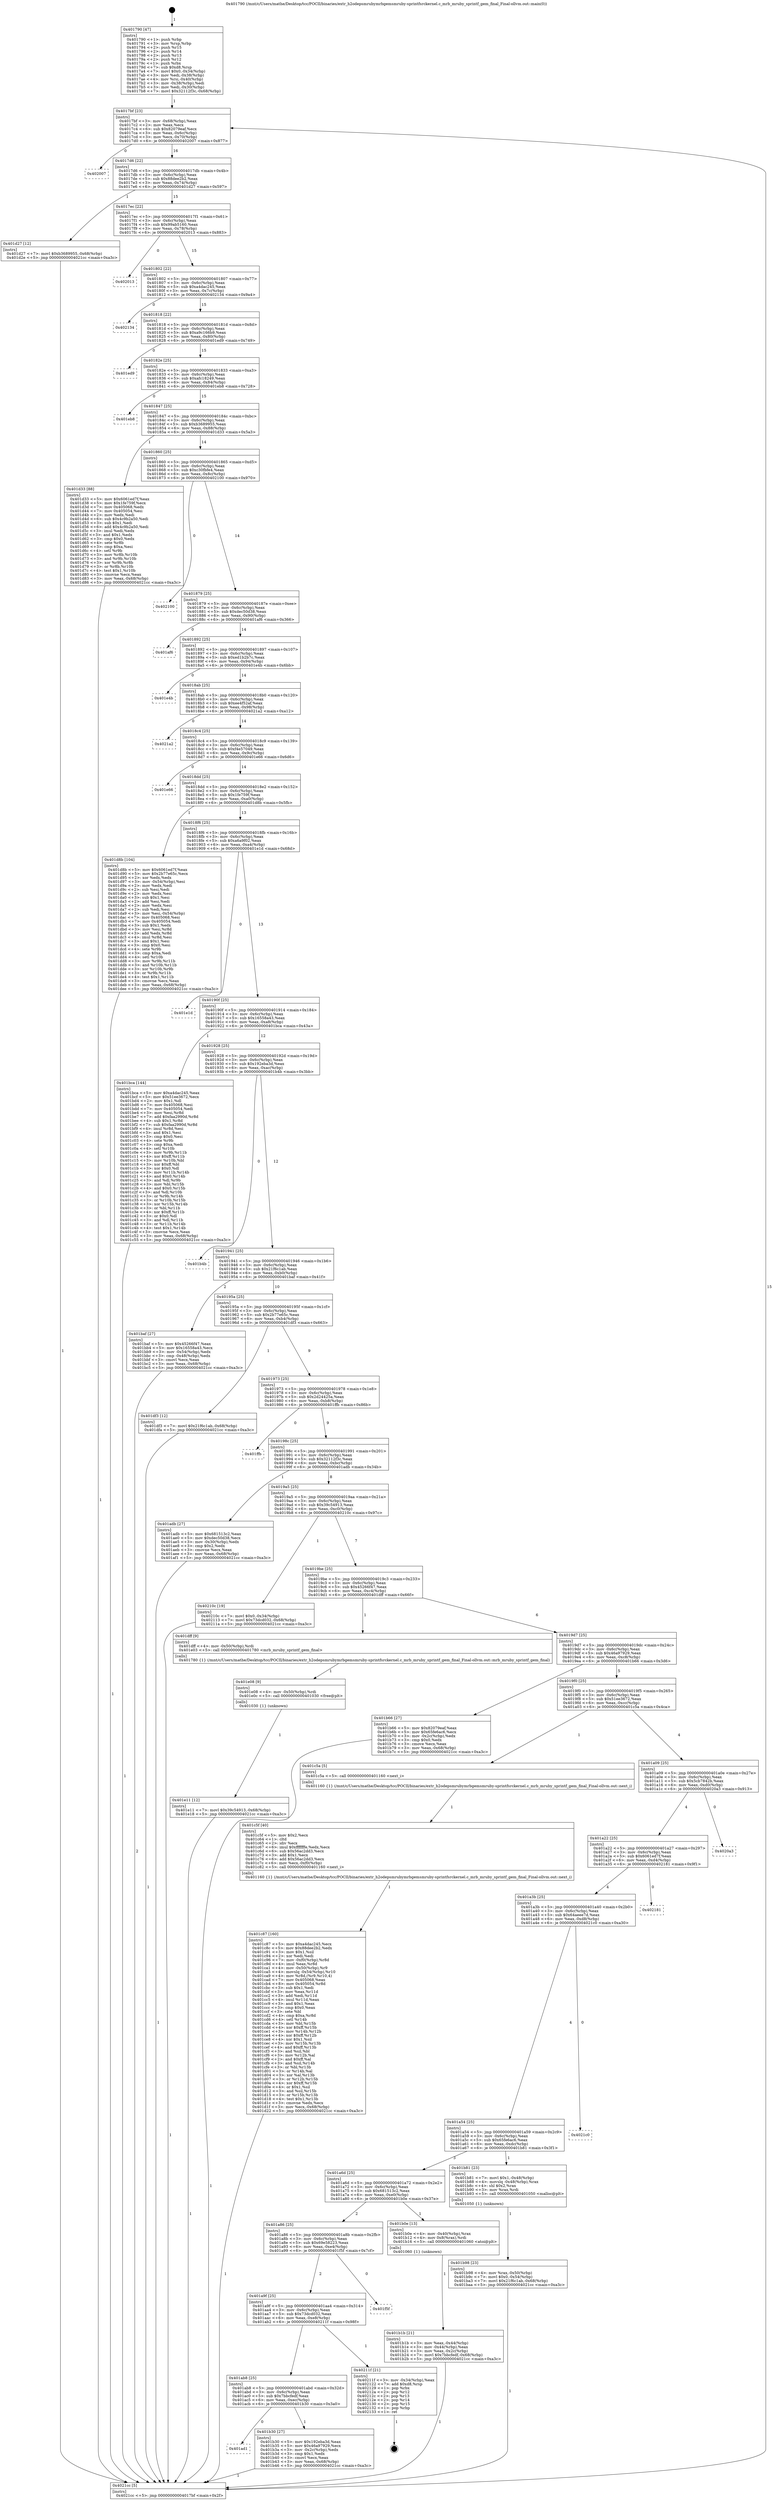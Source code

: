 digraph "0x401790" {
  label = "0x401790 (/mnt/c/Users/mathe/Desktop/tcc/POCII/binaries/extr_h2odepsmrubymrbgemsmruby-sprintfsrckernel.c_mrb_mruby_sprintf_gem_final_Final-ollvm.out::main(0))"
  labelloc = "t"
  node[shape=record]

  Entry [label="",width=0.3,height=0.3,shape=circle,fillcolor=black,style=filled]
  "0x4017bf" [label="{
     0x4017bf [23]\l
     | [instrs]\l
     &nbsp;&nbsp;0x4017bf \<+3\>: mov -0x68(%rbp),%eax\l
     &nbsp;&nbsp;0x4017c2 \<+2\>: mov %eax,%ecx\l
     &nbsp;&nbsp;0x4017c4 \<+6\>: sub $0x82079eaf,%ecx\l
     &nbsp;&nbsp;0x4017ca \<+3\>: mov %eax,-0x6c(%rbp)\l
     &nbsp;&nbsp;0x4017cd \<+3\>: mov %ecx,-0x70(%rbp)\l
     &nbsp;&nbsp;0x4017d0 \<+6\>: je 0000000000402007 \<main+0x877\>\l
  }"]
  "0x402007" [label="{
     0x402007\l
  }", style=dashed]
  "0x4017d6" [label="{
     0x4017d6 [22]\l
     | [instrs]\l
     &nbsp;&nbsp;0x4017d6 \<+5\>: jmp 00000000004017db \<main+0x4b\>\l
     &nbsp;&nbsp;0x4017db \<+3\>: mov -0x6c(%rbp),%eax\l
     &nbsp;&nbsp;0x4017de \<+5\>: sub $0x88dee2b2,%eax\l
     &nbsp;&nbsp;0x4017e3 \<+3\>: mov %eax,-0x74(%rbp)\l
     &nbsp;&nbsp;0x4017e6 \<+6\>: je 0000000000401d27 \<main+0x597\>\l
  }"]
  Exit [label="",width=0.3,height=0.3,shape=circle,fillcolor=black,style=filled,peripheries=2]
  "0x401d27" [label="{
     0x401d27 [12]\l
     | [instrs]\l
     &nbsp;&nbsp;0x401d27 \<+7\>: movl $0xb3689955,-0x68(%rbp)\l
     &nbsp;&nbsp;0x401d2e \<+5\>: jmp 00000000004021cc \<main+0xa3c\>\l
  }"]
  "0x4017ec" [label="{
     0x4017ec [22]\l
     | [instrs]\l
     &nbsp;&nbsp;0x4017ec \<+5\>: jmp 00000000004017f1 \<main+0x61\>\l
     &nbsp;&nbsp;0x4017f1 \<+3\>: mov -0x6c(%rbp),%eax\l
     &nbsp;&nbsp;0x4017f4 \<+5\>: sub $0x99ab5160,%eax\l
     &nbsp;&nbsp;0x4017f9 \<+3\>: mov %eax,-0x78(%rbp)\l
     &nbsp;&nbsp;0x4017fc \<+6\>: je 0000000000402013 \<main+0x883\>\l
  }"]
  "0x401e11" [label="{
     0x401e11 [12]\l
     | [instrs]\l
     &nbsp;&nbsp;0x401e11 \<+7\>: movl $0x39c54913,-0x68(%rbp)\l
     &nbsp;&nbsp;0x401e18 \<+5\>: jmp 00000000004021cc \<main+0xa3c\>\l
  }"]
  "0x402013" [label="{
     0x402013\l
  }", style=dashed]
  "0x401802" [label="{
     0x401802 [22]\l
     | [instrs]\l
     &nbsp;&nbsp;0x401802 \<+5\>: jmp 0000000000401807 \<main+0x77\>\l
     &nbsp;&nbsp;0x401807 \<+3\>: mov -0x6c(%rbp),%eax\l
     &nbsp;&nbsp;0x40180a \<+5\>: sub $0xa4dac245,%eax\l
     &nbsp;&nbsp;0x40180f \<+3\>: mov %eax,-0x7c(%rbp)\l
     &nbsp;&nbsp;0x401812 \<+6\>: je 0000000000402134 \<main+0x9a4\>\l
  }"]
  "0x401e08" [label="{
     0x401e08 [9]\l
     | [instrs]\l
     &nbsp;&nbsp;0x401e08 \<+4\>: mov -0x50(%rbp),%rdi\l
     &nbsp;&nbsp;0x401e0c \<+5\>: call 0000000000401030 \<free@plt\>\l
     | [calls]\l
     &nbsp;&nbsp;0x401030 \{1\} (unknown)\l
  }"]
  "0x402134" [label="{
     0x402134\l
  }", style=dashed]
  "0x401818" [label="{
     0x401818 [22]\l
     | [instrs]\l
     &nbsp;&nbsp;0x401818 \<+5\>: jmp 000000000040181d \<main+0x8d\>\l
     &nbsp;&nbsp;0x40181d \<+3\>: mov -0x6c(%rbp),%eax\l
     &nbsp;&nbsp;0x401820 \<+5\>: sub $0xa9c166b9,%eax\l
     &nbsp;&nbsp;0x401825 \<+3\>: mov %eax,-0x80(%rbp)\l
     &nbsp;&nbsp;0x401828 \<+6\>: je 0000000000401ed9 \<main+0x749\>\l
  }"]
  "0x401c87" [label="{
     0x401c87 [160]\l
     | [instrs]\l
     &nbsp;&nbsp;0x401c87 \<+5\>: mov $0xa4dac245,%ecx\l
     &nbsp;&nbsp;0x401c8c \<+5\>: mov $0x88dee2b2,%edx\l
     &nbsp;&nbsp;0x401c91 \<+3\>: mov $0x1,%sil\l
     &nbsp;&nbsp;0x401c94 \<+2\>: xor %edi,%edi\l
     &nbsp;&nbsp;0x401c96 \<+7\>: mov -0xf0(%rbp),%r8d\l
     &nbsp;&nbsp;0x401c9d \<+4\>: imul %eax,%r8d\l
     &nbsp;&nbsp;0x401ca1 \<+4\>: mov -0x50(%rbp),%r9\l
     &nbsp;&nbsp;0x401ca5 \<+4\>: movslq -0x54(%rbp),%r10\l
     &nbsp;&nbsp;0x401ca9 \<+4\>: mov %r8d,(%r9,%r10,4)\l
     &nbsp;&nbsp;0x401cad \<+7\>: mov 0x405068,%eax\l
     &nbsp;&nbsp;0x401cb4 \<+8\>: mov 0x405054,%r8d\l
     &nbsp;&nbsp;0x401cbc \<+3\>: sub $0x1,%edi\l
     &nbsp;&nbsp;0x401cbf \<+3\>: mov %eax,%r11d\l
     &nbsp;&nbsp;0x401cc2 \<+3\>: add %edi,%r11d\l
     &nbsp;&nbsp;0x401cc5 \<+4\>: imul %r11d,%eax\l
     &nbsp;&nbsp;0x401cc9 \<+3\>: and $0x1,%eax\l
     &nbsp;&nbsp;0x401ccc \<+3\>: cmp $0x0,%eax\l
     &nbsp;&nbsp;0x401ccf \<+3\>: sete %bl\l
     &nbsp;&nbsp;0x401cd2 \<+4\>: cmp $0xa,%r8d\l
     &nbsp;&nbsp;0x401cd6 \<+4\>: setl %r14b\l
     &nbsp;&nbsp;0x401cda \<+3\>: mov %bl,%r15b\l
     &nbsp;&nbsp;0x401cdd \<+4\>: xor $0xff,%r15b\l
     &nbsp;&nbsp;0x401ce1 \<+3\>: mov %r14b,%r12b\l
     &nbsp;&nbsp;0x401ce4 \<+4\>: xor $0xff,%r12b\l
     &nbsp;&nbsp;0x401ce8 \<+4\>: xor $0x1,%sil\l
     &nbsp;&nbsp;0x401cec \<+3\>: mov %r15b,%r13b\l
     &nbsp;&nbsp;0x401cef \<+4\>: and $0xff,%r13b\l
     &nbsp;&nbsp;0x401cf3 \<+3\>: and %sil,%bl\l
     &nbsp;&nbsp;0x401cf6 \<+3\>: mov %r12b,%al\l
     &nbsp;&nbsp;0x401cf9 \<+2\>: and $0xff,%al\l
     &nbsp;&nbsp;0x401cfb \<+3\>: and %sil,%r14b\l
     &nbsp;&nbsp;0x401cfe \<+3\>: or %bl,%r13b\l
     &nbsp;&nbsp;0x401d01 \<+3\>: or %r14b,%al\l
     &nbsp;&nbsp;0x401d04 \<+3\>: xor %al,%r13b\l
     &nbsp;&nbsp;0x401d07 \<+3\>: or %r12b,%r15b\l
     &nbsp;&nbsp;0x401d0a \<+4\>: xor $0xff,%r15b\l
     &nbsp;&nbsp;0x401d0e \<+4\>: or $0x1,%sil\l
     &nbsp;&nbsp;0x401d12 \<+3\>: and %sil,%r15b\l
     &nbsp;&nbsp;0x401d15 \<+3\>: or %r15b,%r13b\l
     &nbsp;&nbsp;0x401d18 \<+4\>: test $0x1,%r13b\l
     &nbsp;&nbsp;0x401d1c \<+3\>: cmovne %edx,%ecx\l
     &nbsp;&nbsp;0x401d1f \<+3\>: mov %ecx,-0x68(%rbp)\l
     &nbsp;&nbsp;0x401d22 \<+5\>: jmp 00000000004021cc \<main+0xa3c\>\l
  }"]
  "0x401ed9" [label="{
     0x401ed9\l
  }", style=dashed]
  "0x40182e" [label="{
     0x40182e [25]\l
     | [instrs]\l
     &nbsp;&nbsp;0x40182e \<+5\>: jmp 0000000000401833 \<main+0xa3\>\l
     &nbsp;&nbsp;0x401833 \<+3\>: mov -0x6c(%rbp),%eax\l
     &nbsp;&nbsp;0x401836 \<+5\>: sub $0xafc18249,%eax\l
     &nbsp;&nbsp;0x40183b \<+6\>: mov %eax,-0x84(%rbp)\l
     &nbsp;&nbsp;0x401841 \<+6\>: je 0000000000401eb8 \<main+0x728\>\l
  }"]
  "0x401c5f" [label="{
     0x401c5f [40]\l
     | [instrs]\l
     &nbsp;&nbsp;0x401c5f \<+5\>: mov $0x2,%ecx\l
     &nbsp;&nbsp;0x401c64 \<+1\>: cltd\l
     &nbsp;&nbsp;0x401c65 \<+2\>: idiv %ecx\l
     &nbsp;&nbsp;0x401c67 \<+6\>: imul $0xfffffffe,%edx,%ecx\l
     &nbsp;&nbsp;0x401c6d \<+6\>: sub $0x56ac2dd3,%ecx\l
     &nbsp;&nbsp;0x401c73 \<+3\>: add $0x1,%ecx\l
     &nbsp;&nbsp;0x401c76 \<+6\>: add $0x56ac2dd3,%ecx\l
     &nbsp;&nbsp;0x401c7c \<+6\>: mov %ecx,-0xf0(%rbp)\l
     &nbsp;&nbsp;0x401c82 \<+5\>: call 0000000000401160 \<next_i\>\l
     | [calls]\l
     &nbsp;&nbsp;0x401160 \{1\} (/mnt/c/Users/mathe/Desktop/tcc/POCII/binaries/extr_h2odepsmrubymrbgemsmruby-sprintfsrckernel.c_mrb_mruby_sprintf_gem_final_Final-ollvm.out::next_i)\l
  }"]
  "0x401eb8" [label="{
     0x401eb8\l
  }", style=dashed]
  "0x401847" [label="{
     0x401847 [25]\l
     | [instrs]\l
     &nbsp;&nbsp;0x401847 \<+5\>: jmp 000000000040184c \<main+0xbc\>\l
     &nbsp;&nbsp;0x40184c \<+3\>: mov -0x6c(%rbp),%eax\l
     &nbsp;&nbsp;0x40184f \<+5\>: sub $0xb3689955,%eax\l
     &nbsp;&nbsp;0x401854 \<+6\>: mov %eax,-0x88(%rbp)\l
     &nbsp;&nbsp;0x40185a \<+6\>: je 0000000000401d33 \<main+0x5a3\>\l
  }"]
  "0x401b98" [label="{
     0x401b98 [23]\l
     | [instrs]\l
     &nbsp;&nbsp;0x401b98 \<+4\>: mov %rax,-0x50(%rbp)\l
     &nbsp;&nbsp;0x401b9c \<+7\>: movl $0x0,-0x54(%rbp)\l
     &nbsp;&nbsp;0x401ba3 \<+7\>: movl $0x21f6c1ab,-0x68(%rbp)\l
     &nbsp;&nbsp;0x401baa \<+5\>: jmp 00000000004021cc \<main+0xa3c\>\l
  }"]
  "0x401d33" [label="{
     0x401d33 [88]\l
     | [instrs]\l
     &nbsp;&nbsp;0x401d33 \<+5\>: mov $0x6061ed7f,%eax\l
     &nbsp;&nbsp;0x401d38 \<+5\>: mov $0x1fe759f,%ecx\l
     &nbsp;&nbsp;0x401d3d \<+7\>: mov 0x405068,%edx\l
     &nbsp;&nbsp;0x401d44 \<+7\>: mov 0x405054,%esi\l
     &nbsp;&nbsp;0x401d4b \<+2\>: mov %edx,%edi\l
     &nbsp;&nbsp;0x401d4d \<+6\>: sub $0x4c9b2a50,%edi\l
     &nbsp;&nbsp;0x401d53 \<+3\>: sub $0x1,%edi\l
     &nbsp;&nbsp;0x401d56 \<+6\>: add $0x4c9b2a50,%edi\l
     &nbsp;&nbsp;0x401d5c \<+3\>: imul %edi,%edx\l
     &nbsp;&nbsp;0x401d5f \<+3\>: and $0x1,%edx\l
     &nbsp;&nbsp;0x401d62 \<+3\>: cmp $0x0,%edx\l
     &nbsp;&nbsp;0x401d65 \<+4\>: sete %r8b\l
     &nbsp;&nbsp;0x401d69 \<+3\>: cmp $0xa,%esi\l
     &nbsp;&nbsp;0x401d6c \<+4\>: setl %r9b\l
     &nbsp;&nbsp;0x401d70 \<+3\>: mov %r8b,%r10b\l
     &nbsp;&nbsp;0x401d73 \<+3\>: and %r9b,%r10b\l
     &nbsp;&nbsp;0x401d76 \<+3\>: xor %r9b,%r8b\l
     &nbsp;&nbsp;0x401d79 \<+3\>: or %r8b,%r10b\l
     &nbsp;&nbsp;0x401d7c \<+4\>: test $0x1,%r10b\l
     &nbsp;&nbsp;0x401d80 \<+3\>: cmovne %ecx,%eax\l
     &nbsp;&nbsp;0x401d83 \<+3\>: mov %eax,-0x68(%rbp)\l
     &nbsp;&nbsp;0x401d86 \<+5\>: jmp 00000000004021cc \<main+0xa3c\>\l
  }"]
  "0x401860" [label="{
     0x401860 [25]\l
     | [instrs]\l
     &nbsp;&nbsp;0x401860 \<+5\>: jmp 0000000000401865 \<main+0xd5\>\l
     &nbsp;&nbsp;0x401865 \<+3\>: mov -0x6c(%rbp),%eax\l
     &nbsp;&nbsp;0x401868 \<+5\>: sub $0xc30fbfe4,%eax\l
     &nbsp;&nbsp;0x40186d \<+6\>: mov %eax,-0x8c(%rbp)\l
     &nbsp;&nbsp;0x401873 \<+6\>: je 0000000000402100 \<main+0x970\>\l
  }"]
  "0x401ad1" [label="{
     0x401ad1\l
  }", style=dashed]
  "0x402100" [label="{
     0x402100\l
  }", style=dashed]
  "0x401879" [label="{
     0x401879 [25]\l
     | [instrs]\l
     &nbsp;&nbsp;0x401879 \<+5\>: jmp 000000000040187e \<main+0xee\>\l
     &nbsp;&nbsp;0x40187e \<+3\>: mov -0x6c(%rbp),%eax\l
     &nbsp;&nbsp;0x401881 \<+5\>: sub $0xdec50d38,%eax\l
     &nbsp;&nbsp;0x401886 \<+6\>: mov %eax,-0x90(%rbp)\l
     &nbsp;&nbsp;0x40188c \<+6\>: je 0000000000401af6 \<main+0x366\>\l
  }"]
  "0x401b30" [label="{
     0x401b30 [27]\l
     | [instrs]\l
     &nbsp;&nbsp;0x401b30 \<+5\>: mov $0x192eba3d,%eax\l
     &nbsp;&nbsp;0x401b35 \<+5\>: mov $0x46a97929,%ecx\l
     &nbsp;&nbsp;0x401b3a \<+3\>: mov -0x2c(%rbp),%edx\l
     &nbsp;&nbsp;0x401b3d \<+3\>: cmp $0x1,%edx\l
     &nbsp;&nbsp;0x401b40 \<+3\>: cmovl %ecx,%eax\l
     &nbsp;&nbsp;0x401b43 \<+3\>: mov %eax,-0x68(%rbp)\l
     &nbsp;&nbsp;0x401b46 \<+5\>: jmp 00000000004021cc \<main+0xa3c\>\l
  }"]
  "0x401af6" [label="{
     0x401af6\l
  }", style=dashed]
  "0x401892" [label="{
     0x401892 [25]\l
     | [instrs]\l
     &nbsp;&nbsp;0x401892 \<+5\>: jmp 0000000000401897 \<main+0x107\>\l
     &nbsp;&nbsp;0x401897 \<+3\>: mov -0x6c(%rbp),%eax\l
     &nbsp;&nbsp;0x40189a \<+5\>: sub $0xed1b2b7c,%eax\l
     &nbsp;&nbsp;0x40189f \<+6\>: mov %eax,-0x94(%rbp)\l
     &nbsp;&nbsp;0x4018a5 \<+6\>: je 0000000000401e4b \<main+0x6bb\>\l
  }"]
  "0x401ab8" [label="{
     0x401ab8 [25]\l
     | [instrs]\l
     &nbsp;&nbsp;0x401ab8 \<+5\>: jmp 0000000000401abd \<main+0x32d\>\l
     &nbsp;&nbsp;0x401abd \<+3\>: mov -0x6c(%rbp),%eax\l
     &nbsp;&nbsp;0x401ac0 \<+5\>: sub $0x7bbcfedf,%eax\l
     &nbsp;&nbsp;0x401ac5 \<+6\>: mov %eax,-0xec(%rbp)\l
     &nbsp;&nbsp;0x401acb \<+6\>: je 0000000000401b30 \<main+0x3a0\>\l
  }"]
  "0x401e4b" [label="{
     0x401e4b\l
  }", style=dashed]
  "0x4018ab" [label="{
     0x4018ab [25]\l
     | [instrs]\l
     &nbsp;&nbsp;0x4018ab \<+5\>: jmp 00000000004018b0 \<main+0x120\>\l
     &nbsp;&nbsp;0x4018b0 \<+3\>: mov -0x6c(%rbp),%eax\l
     &nbsp;&nbsp;0x4018b3 \<+5\>: sub $0xee4f52af,%eax\l
     &nbsp;&nbsp;0x4018b8 \<+6\>: mov %eax,-0x98(%rbp)\l
     &nbsp;&nbsp;0x4018be \<+6\>: je 00000000004021a2 \<main+0xa12\>\l
  }"]
  "0x40211f" [label="{
     0x40211f [21]\l
     | [instrs]\l
     &nbsp;&nbsp;0x40211f \<+3\>: mov -0x34(%rbp),%eax\l
     &nbsp;&nbsp;0x402122 \<+7\>: add $0xd8,%rsp\l
     &nbsp;&nbsp;0x402129 \<+1\>: pop %rbx\l
     &nbsp;&nbsp;0x40212a \<+2\>: pop %r12\l
     &nbsp;&nbsp;0x40212c \<+2\>: pop %r13\l
     &nbsp;&nbsp;0x40212e \<+2\>: pop %r14\l
     &nbsp;&nbsp;0x402130 \<+2\>: pop %r15\l
     &nbsp;&nbsp;0x402132 \<+1\>: pop %rbp\l
     &nbsp;&nbsp;0x402133 \<+1\>: ret\l
  }"]
  "0x4021a2" [label="{
     0x4021a2\l
  }", style=dashed]
  "0x4018c4" [label="{
     0x4018c4 [25]\l
     | [instrs]\l
     &nbsp;&nbsp;0x4018c4 \<+5\>: jmp 00000000004018c9 \<main+0x139\>\l
     &nbsp;&nbsp;0x4018c9 \<+3\>: mov -0x6c(%rbp),%eax\l
     &nbsp;&nbsp;0x4018cc \<+5\>: sub $0xf4e57049,%eax\l
     &nbsp;&nbsp;0x4018d1 \<+6\>: mov %eax,-0x9c(%rbp)\l
     &nbsp;&nbsp;0x4018d7 \<+6\>: je 0000000000401e66 \<main+0x6d6\>\l
  }"]
  "0x401a9f" [label="{
     0x401a9f [25]\l
     | [instrs]\l
     &nbsp;&nbsp;0x401a9f \<+5\>: jmp 0000000000401aa4 \<main+0x314\>\l
     &nbsp;&nbsp;0x401aa4 \<+3\>: mov -0x6c(%rbp),%eax\l
     &nbsp;&nbsp;0x401aa7 \<+5\>: sub $0x73dcd032,%eax\l
     &nbsp;&nbsp;0x401aac \<+6\>: mov %eax,-0xe8(%rbp)\l
     &nbsp;&nbsp;0x401ab2 \<+6\>: je 000000000040211f \<main+0x98f\>\l
  }"]
  "0x401e66" [label="{
     0x401e66\l
  }", style=dashed]
  "0x4018dd" [label="{
     0x4018dd [25]\l
     | [instrs]\l
     &nbsp;&nbsp;0x4018dd \<+5\>: jmp 00000000004018e2 \<main+0x152\>\l
     &nbsp;&nbsp;0x4018e2 \<+3\>: mov -0x6c(%rbp),%eax\l
     &nbsp;&nbsp;0x4018e5 \<+5\>: sub $0x1fe759f,%eax\l
     &nbsp;&nbsp;0x4018ea \<+6\>: mov %eax,-0xa0(%rbp)\l
     &nbsp;&nbsp;0x4018f0 \<+6\>: je 0000000000401d8b \<main+0x5fb\>\l
  }"]
  "0x401f5f" [label="{
     0x401f5f\l
  }", style=dashed]
  "0x401d8b" [label="{
     0x401d8b [104]\l
     | [instrs]\l
     &nbsp;&nbsp;0x401d8b \<+5\>: mov $0x6061ed7f,%eax\l
     &nbsp;&nbsp;0x401d90 \<+5\>: mov $0x2b77e65c,%ecx\l
     &nbsp;&nbsp;0x401d95 \<+2\>: xor %edx,%edx\l
     &nbsp;&nbsp;0x401d97 \<+3\>: mov -0x54(%rbp),%esi\l
     &nbsp;&nbsp;0x401d9a \<+2\>: mov %edx,%edi\l
     &nbsp;&nbsp;0x401d9c \<+2\>: sub %esi,%edi\l
     &nbsp;&nbsp;0x401d9e \<+2\>: mov %edx,%esi\l
     &nbsp;&nbsp;0x401da0 \<+3\>: sub $0x1,%esi\l
     &nbsp;&nbsp;0x401da3 \<+2\>: add %esi,%edi\l
     &nbsp;&nbsp;0x401da5 \<+2\>: mov %edx,%esi\l
     &nbsp;&nbsp;0x401da7 \<+2\>: sub %edi,%esi\l
     &nbsp;&nbsp;0x401da9 \<+3\>: mov %esi,-0x54(%rbp)\l
     &nbsp;&nbsp;0x401dac \<+7\>: mov 0x405068,%esi\l
     &nbsp;&nbsp;0x401db3 \<+7\>: mov 0x405054,%edi\l
     &nbsp;&nbsp;0x401dba \<+3\>: sub $0x1,%edx\l
     &nbsp;&nbsp;0x401dbd \<+3\>: mov %esi,%r8d\l
     &nbsp;&nbsp;0x401dc0 \<+3\>: add %edx,%r8d\l
     &nbsp;&nbsp;0x401dc3 \<+4\>: imul %r8d,%esi\l
     &nbsp;&nbsp;0x401dc7 \<+3\>: and $0x1,%esi\l
     &nbsp;&nbsp;0x401dca \<+3\>: cmp $0x0,%esi\l
     &nbsp;&nbsp;0x401dcd \<+4\>: sete %r9b\l
     &nbsp;&nbsp;0x401dd1 \<+3\>: cmp $0xa,%edi\l
     &nbsp;&nbsp;0x401dd4 \<+4\>: setl %r10b\l
     &nbsp;&nbsp;0x401dd8 \<+3\>: mov %r9b,%r11b\l
     &nbsp;&nbsp;0x401ddb \<+3\>: and %r10b,%r11b\l
     &nbsp;&nbsp;0x401dde \<+3\>: xor %r10b,%r9b\l
     &nbsp;&nbsp;0x401de1 \<+3\>: or %r9b,%r11b\l
     &nbsp;&nbsp;0x401de4 \<+4\>: test $0x1,%r11b\l
     &nbsp;&nbsp;0x401de8 \<+3\>: cmovne %ecx,%eax\l
     &nbsp;&nbsp;0x401deb \<+3\>: mov %eax,-0x68(%rbp)\l
     &nbsp;&nbsp;0x401dee \<+5\>: jmp 00000000004021cc \<main+0xa3c\>\l
  }"]
  "0x4018f6" [label="{
     0x4018f6 [25]\l
     | [instrs]\l
     &nbsp;&nbsp;0x4018f6 \<+5\>: jmp 00000000004018fb \<main+0x16b\>\l
     &nbsp;&nbsp;0x4018fb \<+3\>: mov -0x6c(%rbp),%eax\l
     &nbsp;&nbsp;0x4018fe \<+5\>: sub $0xa6a9f02,%eax\l
     &nbsp;&nbsp;0x401903 \<+6\>: mov %eax,-0xa4(%rbp)\l
     &nbsp;&nbsp;0x401909 \<+6\>: je 0000000000401e1d \<main+0x68d\>\l
  }"]
  "0x401b1b" [label="{
     0x401b1b [21]\l
     | [instrs]\l
     &nbsp;&nbsp;0x401b1b \<+3\>: mov %eax,-0x44(%rbp)\l
     &nbsp;&nbsp;0x401b1e \<+3\>: mov -0x44(%rbp),%eax\l
     &nbsp;&nbsp;0x401b21 \<+3\>: mov %eax,-0x2c(%rbp)\l
     &nbsp;&nbsp;0x401b24 \<+7\>: movl $0x7bbcfedf,-0x68(%rbp)\l
     &nbsp;&nbsp;0x401b2b \<+5\>: jmp 00000000004021cc \<main+0xa3c\>\l
  }"]
  "0x401e1d" [label="{
     0x401e1d\l
  }", style=dashed]
  "0x40190f" [label="{
     0x40190f [25]\l
     | [instrs]\l
     &nbsp;&nbsp;0x40190f \<+5\>: jmp 0000000000401914 \<main+0x184\>\l
     &nbsp;&nbsp;0x401914 \<+3\>: mov -0x6c(%rbp),%eax\l
     &nbsp;&nbsp;0x401917 \<+5\>: sub $0x16558a43,%eax\l
     &nbsp;&nbsp;0x40191c \<+6\>: mov %eax,-0xa8(%rbp)\l
     &nbsp;&nbsp;0x401922 \<+6\>: je 0000000000401bca \<main+0x43a\>\l
  }"]
  "0x401a86" [label="{
     0x401a86 [25]\l
     | [instrs]\l
     &nbsp;&nbsp;0x401a86 \<+5\>: jmp 0000000000401a8b \<main+0x2fb\>\l
     &nbsp;&nbsp;0x401a8b \<+3\>: mov -0x6c(%rbp),%eax\l
     &nbsp;&nbsp;0x401a8e \<+5\>: sub $0x69e58223,%eax\l
     &nbsp;&nbsp;0x401a93 \<+6\>: mov %eax,-0xe4(%rbp)\l
     &nbsp;&nbsp;0x401a99 \<+6\>: je 0000000000401f5f \<main+0x7cf\>\l
  }"]
  "0x401bca" [label="{
     0x401bca [144]\l
     | [instrs]\l
     &nbsp;&nbsp;0x401bca \<+5\>: mov $0xa4dac245,%eax\l
     &nbsp;&nbsp;0x401bcf \<+5\>: mov $0x51ee3672,%ecx\l
     &nbsp;&nbsp;0x401bd4 \<+2\>: mov $0x1,%dl\l
     &nbsp;&nbsp;0x401bd6 \<+7\>: mov 0x405068,%esi\l
     &nbsp;&nbsp;0x401bdd \<+7\>: mov 0x405054,%edi\l
     &nbsp;&nbsp;0x401be4 \<+3\>: mov %esi,%r8d\l
     &nbsp;&nbsp;0x401be7 \<+7\>: add $0xfaa2990d,%r8d\l
     &nbsp;&nbsp;0x401bee \<+4\>: sub $0x1,%r8d\l
     &nbsp;&nbsp;0x401bf2 \<+7\>: sub $0xfaa2990d,%r8d\l
     &nbsp;&nbsp;0x401bf9 \<+4\>: imul %r8d,%esi\l
     &nbsp;&nbsp;0x401bfd \<+3\>: and $0x1,%esi\l
     &nbsp;&nbsp;0x401c00 \<+3\>: cmp $0x0,%esi\l
     &nbsp;&nbsp;0x401c03 \<+4\>: sete %r9b\l
     &nbsp;&nbsp;0x401c07 \<+3\>: cmp $0xa,%edi\l
     &nbsp;&nbsp;0x401c0a \<+4\>: setl %r10b\l
     &nbsp;&nbsp;0x401c0e \<+3\>: mov %r9b,%r11b\l
     &nbsp;&nbsp;0x401c11 \<+4\>: xor $0xff,%r11b\l
     &nbsp;&nbsp;0x401c15 \<+3\>: mov %r10b,%bl\l
     &nbsp;&nbsp;0x401c18 \<+3\>: xor $0xff,%bl\l
     &nbsp;&nbsp;0x401c1b \<+3\>: xor $0x0,%dl\l
     &nbsp;&nbsp;0x401c1e \<+3\>: mov %r11b,%r14b\l
     &nbsp;&nbsp;0x401c21 \<+4\>: and $0x0,%r14b\l
     &nbsp;&nbsp;0x401c25 \<+3\>: and %dl,%r9b\l
     &nbsp;&nbsp;0x401c28 \<+3\>: mov %bl,%r15b\l
     &nbsp;&nbsp;0x401c2b \<+4\>: and $0x0,%r15b\l
     &nbsp;&nbsp;0x401c2f \<+3\>: and %dl,%r10b\l
     &nbsp;&nbsp;0x401c32 \<+3\>: or %r9b,%r14b\l
     &nbsp;&nbsp;0x401c35 \<+3\>: or %r10b,%r15b\l
     &nbsp;&nbsp;0x401c38 \<+3\>: xor %r15b,%r14b\l
     &nbsp;&nbsp;0x401c3b \<+3\>: or %bl,%r11b\l
     &nbsp;&nbsp;0x401c3e \<+4\>: xor $0xff,%r11b\l
     &nbsp;&nbsp;0x401c42 \<+3\>: or $0x0,%dl\l
     &nbsp;&nbsp;0x401c45 \<+3\>: and %dl,%r11b\l
     &nbsp;&nbsp;0x401c48 \<+3\>: or %r11b,%r14b\l
     &nbsp;&nbsp;0x401c4b \<+4\>: test $0x1,%r14b\l
     &nbsp;&nbsp;0x401c4f \<+3\>: cmovne %ecx,%eax\l
     &nbsp;&nbsp;0x401c52 \<+3\>: mov %eax,-0x68(%rbp)\l
     &nbsp;&nbsp;0x401c55 \<+5\>: jmp 00000000004021cc \<main+0xa3c\>\l
  }"]
  "0x401928" [label="{
     0x401928 [25]\l
     | [instrs]\l
     &nbsp;&nbsp;0x401928 \<+5\>: jmp 000000000040192d \<main+0x19d\>\l
     &nbsp;&nbsp;0x40192d \<+3\>: mov -0x6c(%rbp),%eax\l
     &nbsp;&nbsp;0x401930 \<+5\>: sub $0x192eba3d,%eax\l
     &nbsp;&nbsp;0x401935 \<+6\>: mov %eax,-0xac(%rbp)\l
     &nbsp;&nbsp;0x40193b \<+6\>: je 0000000000401b4b \<main+0x3bb\>\l
  }"]
  "0x401b0e" [label="{
     0x401b0e [13]\l
     | [instrs]\l
     &nbsp;&nbsp;0x401b0e \<+4\>: mov -0x40(%rbp),%rax\l
     &nbsp;&nbsp;0x401b12 \<+4\>: mov 0x8(%rax),%rdi\l
     &nbsp;&nbsp;0x401b16 \<+5\>: call 0000000000401060 \<atoi@plt\>\l
     | [calls]\l
     &nbsp;&nbsp;0x401060 \{1\} (unknown)\l
  }"]
  "0x401b4b" [label="{
     0x401b4b\l
  }", style=dashed]
  "0x401941" [label="{
     0x401941 [25]\l
     | [instrs]\l
     &nbsp;&nbsp;0x401941 \<+5\>: jmp 0000000000401946 \<main+0x1b6\>\l
     &nbsp;&nbsp;0x401946 \<+3\>: mov -0x6c(%rbp),%eax\l
     &nbsp;&nbsp;0x401949 \<+5\>: sub $0x21f6c1ab,%eax\l
     &nbsp;&nbsp;0x40194e \<+6\>: mov %eax,-0xb0(%rbp)\l
     &nbsp;&nbsp;0x401954 \<+6\>: je 0000000000401baf \<main+0x41f\>\l
  }"]
  "0x401a6d" [label="{
     0x401a6d [25]\l
     | [instrs]\l
     &nbsp;&nbsp;0x401a6d \<+5\>: jmp 0000000000401a72 \<main+0x2e2\>\l
     &nbsp;&nbsp;0x401a72 \<+3\>: mov -0x6c(%rbp),%eax\l
     &nbsp;&nbsp;0x401a75 \<+5\>: sub $0x681513c2,%eax\l
     &nbsp;&nbsp;0x401a7a \<+6\>: mov %eax,-0xe0(%rbp)\l
     &nbsp;&nbsp;0x401a80 \<+6\>: je 0000000000401b0e \<main+0x37e\>\l
  }"]
  "0x401baf" [label="{
     0x401baf [27]\l
     | [instrs]\l
     &nbsp;&nbsp;0x401baf \<+5\>: mov $0x45266f47,%eax\l
     &nbsp;&nbsp;0x401bb4 \<+5\>: mov $0x16558a43,%ecx\l
     &nbsp;&nbsp;0x401bb9 \<+3\>: mov -0x54(%rbp),%edx\l
     &nbsp;&nbsp;0x401bbc \<+3\>: cmp -0x48(%rbp),%edx\l
     &nbsp;&nbsp;0x401bbf \<+3\>: cmovl %ecx,%eax\l
     &nbsp;&nbsp;0x401bc2 \<+3\>: mov %eax,-0x68(%rbp)\l
     &nbsp;&nbsp;0x401bc5 \<+5\>: jmp 00000000004021cc \<main+0xa3c\>\l
  }"]
  "0x40195a" [label="{
     0x40195a [25]\l
     | [instrs]\l
     &nbsp;&nbsp;0x40195a \<+5\>: jmp 000000000040195f \<main+0x1cf\>\l
     &nbsp;&nbsp;0x40195f \<+3\>: mov -0x6c(%rbp),%eax\l
     &nbsp;&nbsp;0x401962 \<+5\>: sub $0x2b77e65c,%eax\l
     &nbsp;&nbsp;0x401967 \<+6\>: mov %eax,-0xb4(%rbp)\l
     &nbsp;&nbsp;0x40196d \<+6\>: je 0000000000401df3 \<main+0x663\>\l
  }"]
  "0x401b81" [label="{
     0x401b81 [23]\l
     | [instrs]\l
     &nbsp;&nbsp;0x401b81 \<+7\>: movl $0x1,-0x48(%rbp)\l
     &nbsp;&nbsp;0x401b88 \<+4\>: movslq -0x48(%rbp),%rax\l
     &nbsp;&nbsp;0x401b8c \<+4\>: shl $0x2,%rax\l
     &nbsp;&nbsp;0x401b90 \<+3\>: mov %rax,%rdi\l
     &nbsp;&nbsp;0x401b93 \<+5\>: call 0000000000401050 \<malloc@plt\>\l
     | [calls]\l
     &nbsp;&nbsp;0x401050 \{1\} (unknown)\l
  }"]
  "0x401df3" [label="{
     0x401df3 [12]\l
     | [instrs]\l
     &nbsp;&nbsp;0x401df3 \<+7\>: movl $0x21f6c1ab,-0x68(%rbp)\l
     &nbsp;&nbsp;0x401dfa \<+5\>: jmp 00000000004021cc \<main+0xa3c\>\l
  }"]
  "0x401973" [label="{
     0x401973 [25]\l
     | [instrs]\l
     &nbsp;&nbsp;0x401973 \<+5\>: jmp 0000000000401978 \<main+0x1e8\>\l
     &nbsp;&nbsp;0x401978 \<+3\>: mov -0x6c(%rbp),%eax\l
     &nbsp;&nbsp;0x40197b \<+5\>: sub $0x2d24425a,%eax\l
     &nbsp;&nbsp;0x401980 \<+6\>: mov %eax,-0xb8(%rbp)\l
     &nbsp;&nbsp;0x401986 \<+6\>: je 0000000000401ffb \<main+0x86b\>\l
  }"]
  "0x401a54" [label="{
     0x401a54 [25]\l
     | [instrs]\l
     &nbsp;&nbsp;0x401a54 \<+5\>: jmp 0000000000401a59 \<main+0x2c9\>\l
     &nbsp;&nbsp;0x401a59 \<+3\>: mov -0x6c(%rbp),%eax\l
     &nbsp;&nbsp;0x401a5c \<+5\>: sub $0x65fe6ac6,%eax\l
     &nbsp;&nbsp;0x401a61 \<+6\>: mov %eax,-0xdc(%rbp)\l
     &nbsp;&nbsp;0x401a67 \<+6\>: je 0000000000401b81 \<main+0x3f1\>\l
  }"]
  "0x401ffb" [label="{
     0x401ffb\l
  }", style=dashed]
  "0x40198c" [label="{
     0x40198c [25]\l
     | [instrs]\l
     &nbsp;&nbsp;0x40198c \<+5\>: jmp 0000000000401991 \<main+0x201\>\l
     &nbsp;&nbsp;0x401991 \<+3\>: mov -0x6c(%rbp),%eax\l
     &nbsp;&nbsp;0x401994 \<+5\>: sub $0x32112f3c,%eax\l
     &nbsp;&nbsp;0x401999 \<+6\>: mov %eax,-0xbc(%rbp)\l
     &nbsp;&nbsp;0x40199f \<+6\>: je 0000000000401adb \<main+0x34b\>\l
  }"]
  "0x4021c0" [label="{
     0x4021c0\l
  }", style=dashed]
  "0x401adb" [label="{
     0x401adb [27]\l
     | [instrs]\l
     &nbsp;&nbsp;0x401adb \<+5\>: mov $0x681513c2,%eax\l
     &nbsp;&nbsp;0x401ae0 \<+5\>: mov $0xdec50d38,%ecx\l
     &nbsp;&nbsp;0x401ae5 \<+3\>: mov -0x30(%rbp),%edx\l
     &nbsp;&nbsp;0x401ae8 \<+3\>: cmp $0x2,%edx\l
     &nbsp;&nbsp;0x401aeb \<+3\>: cmovne %ecx,%eax\l
     &nbsp;&nbsp;0x401aee \<+3\>: mov %eax,-0x68(%rbp)\l
     &nbsp;&nbsp;0x401af1 \<+5\>: jmp 00000000004021cc \<main+0xa3c\>\l
  }"]
  "0x4019a5" [label="{
     0x4019a5 [25]\l
     | [instrs]\l
     &nbsp;&nbsp;0x4019a5 \<+5\>: jmp 00000000004019aa \<main+0x21a\>\l
     &nbsp;&nbsp;0x4019aa \<+3\>: mov -0x6c(%rbp),%eax\l
     &nbsp;&nbsp;0x4019ad \<+5\>: sub $0x39c54913,%eax\l
     &nbsp;&nbsp;0x4019b2 \<+6\>: mov %eax,-0xc0(%rbp)\l
     &nbsp;&nbsp;0x4019b8 \<+6\>: je 000000000040210c \<main+0x97c\>\l
  }"]
  "0x4021cc" [label="{
     0x4021cc [5]\l
     | [instrs]\l
     &nbsp;&nbsp;0x4021cc \<+5\>: jmp 00000000004017bf \<main+0x2f\>\l
  }"]
  "0x401790" [label="{
     0x401790 [47]\l
     | [instrs]\l
     &nbsp;&nbsp;0x401790 \<+1\>: push %rbp\l
     &nbsp;&nbsp;0x401791 \<+3\>: mov %rsp,%rbp\l
     &nbsp;&nbsp;0x401794 \<+2\>: push %r15\l
     &nbsp;&nbsp;0x401796 \<+2\>: push %r14\l
     &nbsp;&nbsp;0x401798 \<+2\>: push %r13\l
     &nbsp;&nbsp;0x40179a \<+2\>: push %r12\l
     &nbsp;&nbsp;0x40179c \<+1\>: push %rbx\l
     &nbsp;&nbsp;0x40179d \<+7\>: sub $0xd8,%rsp\l
     &nbsp;&nbsp;0x4017a4 \<+7\>: movl $0x0,-0x34(%rbp)\l
     &nbsp;&nbsp;0x4017ab \<+3\>: mov %edi,-0x38(%rbp)\l
     &nbsp;&nbsp;0x4017ae \<+4\>: mov %rsi,-0x40(%rbp)\l
     &nbsp;&nbsp;0x4017b2 \<+3\>: mov -0x38(%rbp),%edi\l
     &nbsp;&nbsp;0x4017b5 \<+3\>: mov %edi,-0x30(%rbp)\l
     &nbsp;&nbsp;0x4017b8 \<+7\>: movl $0x32112f3c,-0x68(%rbp)\l
  }"]
  "0x401a3b" [label="{
     0x401a3b [25]\l
     | [instrs]\l
     &nbsp;&nbsp;0x401a3b \<+5\>: jmp 0000000000401a40 \<main+0x2b0\>\l
     &nbsp;&nbsp;0x401a40 \<+3\>: mov -0x6c(%rbp),%eax\l
     &nbsp;&nbsp;0x401a43 \<+5\>: sub $0x64aeee7d,%eax\l
     &nbsp;&nbsp;0x401a48 \<+6\>: mov %eax,-0xd8(%rbp)\l
     &nbsp;&nbsp;0x401a4e \<+6\>: je 00000000004021c0 \<main+0xa30\>\l
  }"]
  "0x40210c" [label="{
     0x40210c [19]\l
     | [instrs]\l
     &nbsp;&nbsp;0x40210c \<+7\>: movl $0x0,-0x34(%rbp)\l
     &nbsp;&nbsp;0x402113 \<+7\>: movl $0x73dcd032,-0x68(%rbp)\l
     &nbsp;&nbsp;0x40211a \<+5\>: jmp 00000000004021cc \<main+0xa3c\>\l
  }"]
  "0x4019be" [label="{
     0x4019be [25]\l
     | [instrs]\l
     &nbsp;&nbsp;0x4019be \<+5\>: jmp 00000000004019c3 \<main+0x233\>\l
     &nbsp;&nbsp;0x4019c3 \<+3\>: mov -0x6c(%rbp),%eax\l
     &nbsp;&nbsp;0x4019c6 \<+5\>: sub $0x45266f47,%eax\l
     &nbsp;&nbsp;0x4019cb \<+6\>: mov %eax,-0xc4(%rbp)\l
     &nbsp;&nbsp;0x4019d1 \<+6\>: je 0000000000401dff \<main+0x66f\>\l
  }"]
  "0x402181" [label="{
     0x402181\l
  }", style=dashed]
  "0x401dff" [label="{
     0x401dff [9]\l
     | [instrs]\l
     &nbsp;&nbsp;0x401dff \<+4\>: mov -0x50(%rbp),%rdi\l
     &nbsp;&nbsp;0x401e03 \<+5\>: call 0000000000401780 \<mrb_mruby_sprintf_gem_final\>\l
     | [calls]\l
     &nbsp;&nbsp;0x401780 \{1\} (/mnt/c/Users/mathe/Desktop/tcc/POCII/binaries/extr_h2odepsmrubymrbgemsmruby-sprintfsrckernel.c_mrb_mruby_sprintf_gem_final_Final-ollvm.out::mrb_mruby_sprintf_gem_final)\l
  }"]
  "0x4019d7" [label="{
     0x4019d7 [25]\l
     | [instrs]\l
     &nbsp;&nbsp;0x4019d7 \<+5\>: jmp 00000000004019dc \<main+0x24c\>\l
     &nbsp;&nbsp;0x4019dc \<+3\>: mov -0x6c(%rbp),%eax\l
     &nbsp;&nbsp;0x4019df \<+5\>: sub $0x46a97929,%eax\l
     &nbsp;&nbsp;0x4019e4 \<+6\>: mov %eax,-0xc8(%rbp)\l
     &nbsp;&nbsp;0x4019ea \<+6\>: je 0000000000401b66 \<main+0x3d6\>\l
  }"]
  "0x401a22" [label="{
     0x401a22 [25]\l
     | [instrs]\l
     &nbsp;&nbsp;0x401a22 \<+5\>: jmp 0000000000401a27 \<main+0x297\>\l
     &nbsp;&nbsp;0x401a27 \<+3\>: mov -0x6c(%rbp),%eax\l
     &nbsp;&nbsp;0x401a2a \<+5\>: sub $0x6061ed7f,%eax\l
     &nbsp;&nbsp;0x401a2f \<+6\>: mov %eax,-0xd4(%rbp)\l
     &nbsp;&nbsp;0x401a35 \<+6\>: je 0000000000402181 \<main+0x9f1\>\l
  }"]
  "0x401b66" [label="{
     0x401b66 [27]\l
     | [instrs]\l
     &nbsp;&nbsp;0x401b66 \<+5\>: mov $0x82079eaf,%eax\l
     &nbsp;&nbsp;0x401b6b \<+5\>: mov $0x65fe6ac6,%ecx\l
     &nbsp;&nbsp;0x401b70 \<+3\>: mov -0x2c(%rbp),%edx\l
     &nbsp;&nbsp;0x401b73 \<+3\>: cmp $0x0,%edx\l
     &nbsp;&nbsp;0x401b76 \<+3\>: cmove %ecx,%eax\l
     &nbsp;&nbsp;0x401b79 \<+3\>: mov %eax,-0x68(%rbp)\l
     &nbsp;&nbsp;0x401b7c \<+5\>: jmp 00000000004021cc \<main+0xa3c\>\l
  }"]
  "0x4019f0" [label="{
     0x4019f0 [25]\l
     | [instrs]\l
     &nbsp;&nbsp;0x4019f0 \<+5\>: jmp 00000000004019f5 \<main+0x265\>\l
     &nbsp;&nbsp;0x4019f5 \<+3\>: mov -0x6c(%rbp),%eax\l
     &nbsp;&nbsp;0x4019f8 \<+5\>: sub $0x51ee3672,%eax\l
     &nbsp;&nbsp;0x4019fd \<+6\>: mov %eax,-0xcc(%rbp)\l
     &nbsp;&nbsp;0x401a03 \<+6\>: je 0000000000401c5a \<main+0x4ca\>\l
  }"]
  "0x4020a3" [label="{
     0x4020a3\l
  }", style=dashed]
  "0x401c5a" [label="{
     0x401c5a [5]\l
     | [instrs]\l
     &nbsp;&nbsp;0x401c5a \<+5\>: call 0000000000401160 \<next_i\>\l
     | [calls]\l
     &nbsp;&nbsp;0x401160 \{1\} (/mnt/c/Users/mathe/Desktop/tcc/POCII/binaries/extr_h2odepsmrubymrbgemsmruby-sprintfsrckernel.c_mrb_mruby_sprintf_gem_final_Final-ollvm.out::next_i)\l
  }"]
  "0x401a09" [label="{
     0x401a09 [25]\l
     | [instrs]\l
     &nbsp;&nbsp;0x401a09 \<+5\>: jmp 0000000000401a0e \<main+0x27e\>\l
     &nbsp;&nbsp;0x401a0e \<+3\>: mov -0x6c(%rbp),%eax\l
     &nbsp;&nbsp;0x401a11 \<+5\>: sub $0x5cb7842b,%eax\l
     &nbsp;&nbsp;0x401a16 \<+6\>: mov %eax,-0xd0(%rbp)\l
     &nbsp;&nbsp;0x401a1c \<+6\>: je 00000000004020a3 \<main+0x913\>\l
  }"]
  Entry -> "0x401790" [label=" 1"]
  "0x4017bf" -> "0x402007" [label=" 0"]
  "0x4017bf" -> "0x4017d6" [label=" 16"]
  "0x40211f" -> Exit [label=" 1"]
  "0x4017d6" -> "0x401d27" [label=" 1"]
  "0x4017d6" -> "0x4017ec" [label=" 15"]
  "0x40210c" -> "0x4021cc" [label=" 1"]
  "0x4017ec" -> "0x402013" [label=" 0"]
  "0x4017ec" -> "0x401802" [label=" 15"]
  "0x401e11" -> "0x4021cc" [label=" 1"]
  "0x401802" -> "0x402134" [label=" 0"]
  "0x401802" -> "0x401818" [label=" 15"]
  "0x401e08" -> "0x401e11" [label=" 1"]
  "0x401818" -> "0x401ed9" [label=" 0"]
  "0x401818" -> "0x40182e" [label=" 15"]
  "0x401dff" -> "0x401e08" [label=" 1"]
  "0x40182e" -> "0x401eb8" [label=" 0"]
  "0x40182e" -> "0x401847" [label=" 15"]
  "0x401df3" -> "0x4021cc" [label=" 1"]
  "0x401847" -> "0x401d33" [label=" 1"]
  "0x401847" -> "0x401860" [label=" 14"]
  "0x401d8b" -> "0x4021cc" [label=" 1"]
  "0x401860" -> "0x402100" [label=" 0"]
  "0x401860" -> "0x401879" [label=" 14"]
  "0x401d33" -> "0x4021cc" [label=" 1"]
  "0x401879" -> "0x401af6" [label=" 0"]
  "0x401879" -> "0x401892" [label=" 14"]
  "0x401d27" -> "0x4021cc" [label=" 1"]
  "0x401892" -> "0x401e4b" [label=" 0"]
  "0x401892" -> "0x4018ab" [label=" 14"]
  "0x401c5f" -> "0x401c87" [label=" 1"]
  "0x4018ab" -> "0x4021a2" [label=" 0"]
  "0x4018ab" -> "0x4018c4" [label=" 14"]
  "0x401c5a" -> "0x401c5f" [label=" 1"]
  "0x4018c4" -> "0x401e66" [label=" 0"]
  "0x4018c4" -> "0x4018dd" [label=" 14"]
  "0x401baf" -> "0x4021cc" [label=" 2"]
  "0x4018dd" -> "0x401d8b" [label=" 1"]
  "0x4018dd" -> "0x4018f6" [label=" 13"]
  "0x401b98" -> "0x4021cc" [label=" 1"]
  "0x4018f6" -> "0x401e1d" [label=" 0"]
  "0x4018f6" -> "0x40190f" [label=" 13"]
  "0x401b66" -> "0x4021cc" [label=" 1"]
  "0x40190f" -> "0x401bca" [label=" 1"]
  "0x40190f" -> "0x401928" [label=" 12"]
  "0x401b30" -> "0x4021cc" [label=" 1"]
  "0x401928" -> "0x401b4b" [label=" 0"]
  "0x401928" -> "0x401941" [label=" 12"]
  "0x401ab8" -> "0x401ad1" [label=" 0"]
  "0x401941" -> "0x401baf" [label=" 2"]
  "0x401941" -> "0x40195a" [label=" 10"]
  "0x401c87" -> "0x4021cc" [label=" 1"]
  "0x40195a" -> "0x401df3" [label=" 1"]
  "0x40195a" -> "0x401973" [label=" 9"]
  "0x401a9f" -> "0x401ab8" [label=" 1"]
  "0x401973" -> "0x401ffb" [label=" 0"]
  "0x401973" -> "0x40198c" [label=" 9"]
  "0x401bca" -> "0x4021cc" [label=" 1"]
  "0x40198c" -> "0x401adb" [label=" 1"]
  "0x40198c" -> "0x4019a5" [label=" 8"]
  "0x401adb" -> "0x4021cc" [label=" 1"]
  "0x401790" -> "0x4017bf" [label=" 1"]
  "0x4021cc" -> "0x4017bf" [label=" 15"]
  "0x401a86" -> "0x401a9f" [label=" 2"]
  "0x4019a5" -> "0x40210c" [label=" 1"]
  "0x4019a5" -> "0x4019be" [label=" 7"]
  "0x401b81" -> "0x401b98" [label=" 1"]
  "0x4019be" -> "0x401dff" [label=" 1"]
  "0x4019be" -> "0x4019d7" [label=" 6"]
  "0x401b1b" -> "0x4021cc" [label=" 1"]
  "0x4019d7" -> "0x401b66" [label=" 1"]
  "0x4019d7" -> "0x4019f0" [label=" 5"]
  "0x401a6d" -> "0x401a86" [label=" 2"]
  "0x4019f0" -> "0x401c5a" [label=" 1"]
  "0x4019f0" -> "0x401a09" [label=" 4"]
  "0x401a6d" -> "0x401b0e" [label=" 1"]
  "0x401a09" -> "0x4020a3" [label=" 0"]
  "0x401a09" -> "0x401a22" [label=" 4"]
  "0x401b0e" -> "0x401b1b" [label=" 1"]
  "0x401a22" -> "0x402181" [label=" 0"]
  "0x401a22" -> "0x401a3b" [label=" 4"]
  "0x401a86" -> "0x401f5f" [label=" 0"]
  "0x401a3b" -> "0x4021c0" [label=" 0"]
  "0x401a3b" -> "0x401a54" [label=" 4"]
  "0x401a9f" -> "0x40211f" [label=" 1"]
  "0x401a54" -> "0x401b81" [label=" 1"]
  "0x401a54" -> "0x401a6d" [label=" 3"]
  "0x401ab8" -> "0x401b30" [label=" 1"]
}
